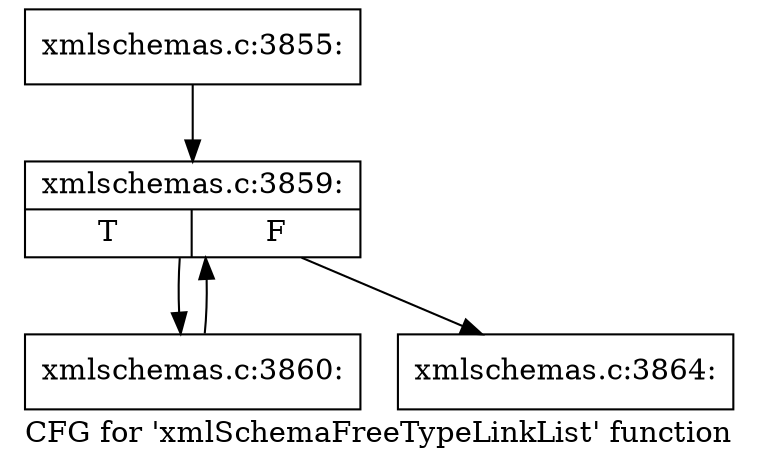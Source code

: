 digraph "CFG for 'xmlSchemaFreeTypeLinkList' function" {
	label="CFG for 'xmlSchemaFreeTypeLinkList' function";

	Node0x4a6ac00 [shape=record,label="{xmlschemas.c:3855:}"];
	Node0x4a6ac00 -> Node0x4a6ae70;
	Node0x4a6ae70 [shape=record,label="{xmlschemas.c:3859:|{<s0>T|<s1>F}}"];
	Node0x4a6ae70 -> Node0x4a6c760;
	Node0x4a6ae70 -> Node0x4a6b050;
	Node0x4a6c760 [shape=record,label="{xmlschemas.c:3860:}"];
	Node0x4a6c760 -> Node0x4a6ae70;
	Node0x4a6b050 [shape=record,label="{xmlschemas.c:3864:}"];
}
